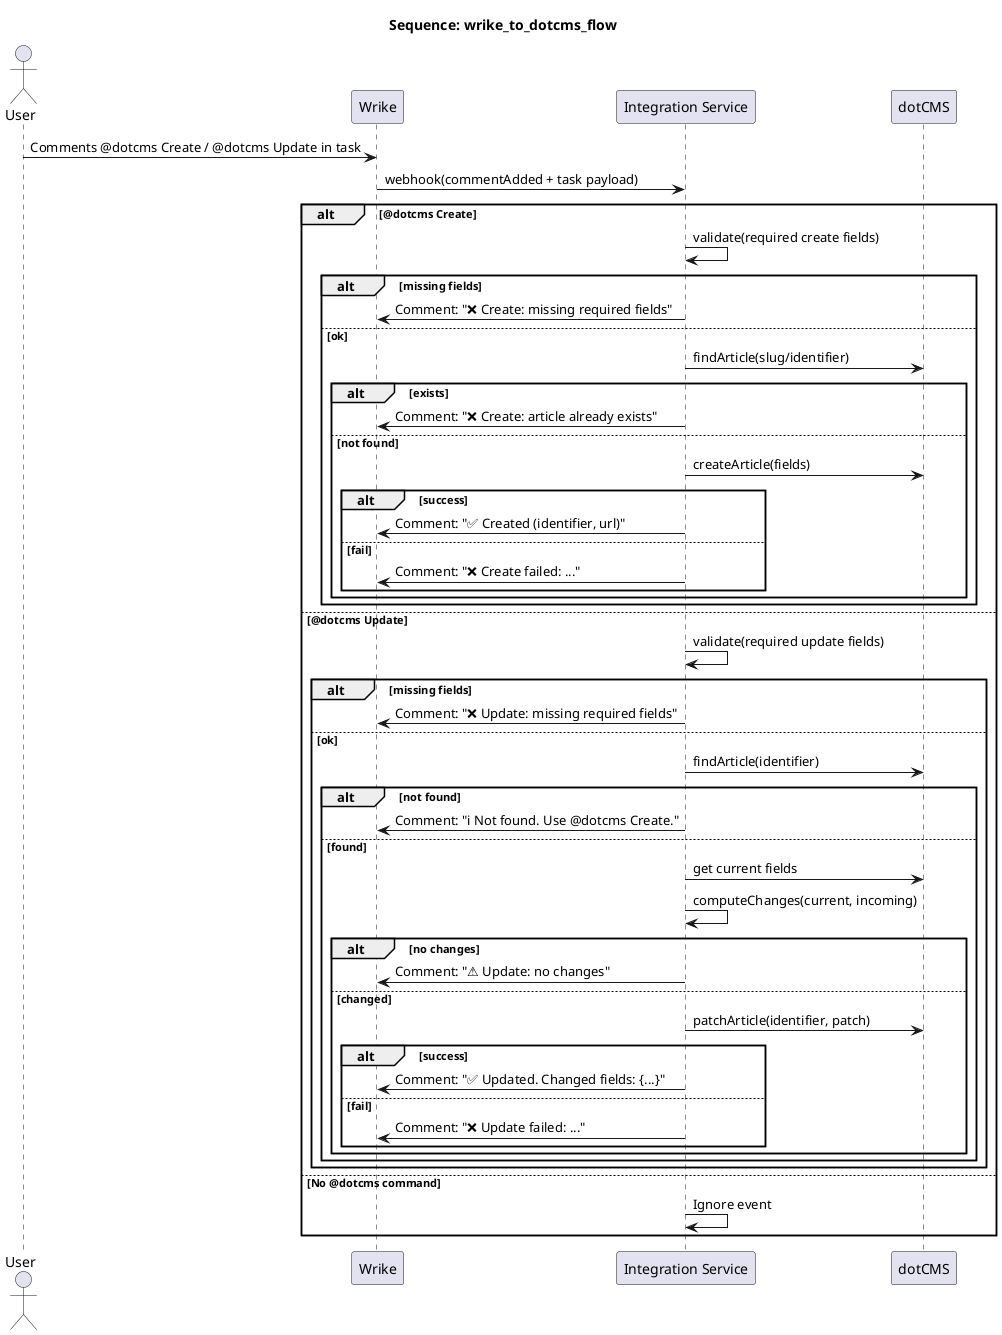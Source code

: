 @startuml
title Sequence: wrike_to_dotcms_flow
actor User as U
participant Wrike as W
participant "Integration Service" as I
participant dotCMS as D

U -> W: Comments @dotcms Create / @dotcms Update in task
W -> I: webhook(commentAdded + task payload)

alt @dotcms Create
  I -> I: validate(required create fields)
  alt missing fields
    I -> W: Comment: "❌ Create: missing required fields"
  else ok
    I -> D: findArticle(slug/identifier)
    alt exists
      I -> W: Comment: "❌ Create: article already exists"
    else not found
      I -> D: createArticle(fields)
      alt success
        I -> W: Comment: "✅ Created (identifier, url)"
      else fail
        I -> W: Comment: "❌ Create failed: ..."
      end
    end
  end
else @dotcms Update
  I -> I: validate(required update fields)
  alt missing fields
    I -> W: Comment: "❌ Update: missing required fields"
  else ok
    I -> D: findArticle(identifier)
    alt not found
      I -> W: Comment: "ℹ️ Not found. Use @dotcms Create."
    else found
        I -> D: get current fields
        I -> I: computeChanges(current, incoming)
        alt no changes
          I -> W: Comment: "⚠️ Update: no changes"
        else changed
          I -> D: patchArticle(identifier, patch)
          alt success
            I -> W: Comment: "✅ Updated. Changed fields: {...}"
          else fail
            I -> W: Comment: "❌ Update failed: ..."
          end
        end
    end
  end
else No @dotcms command
  I -> I: Ignore event
end
@enduml